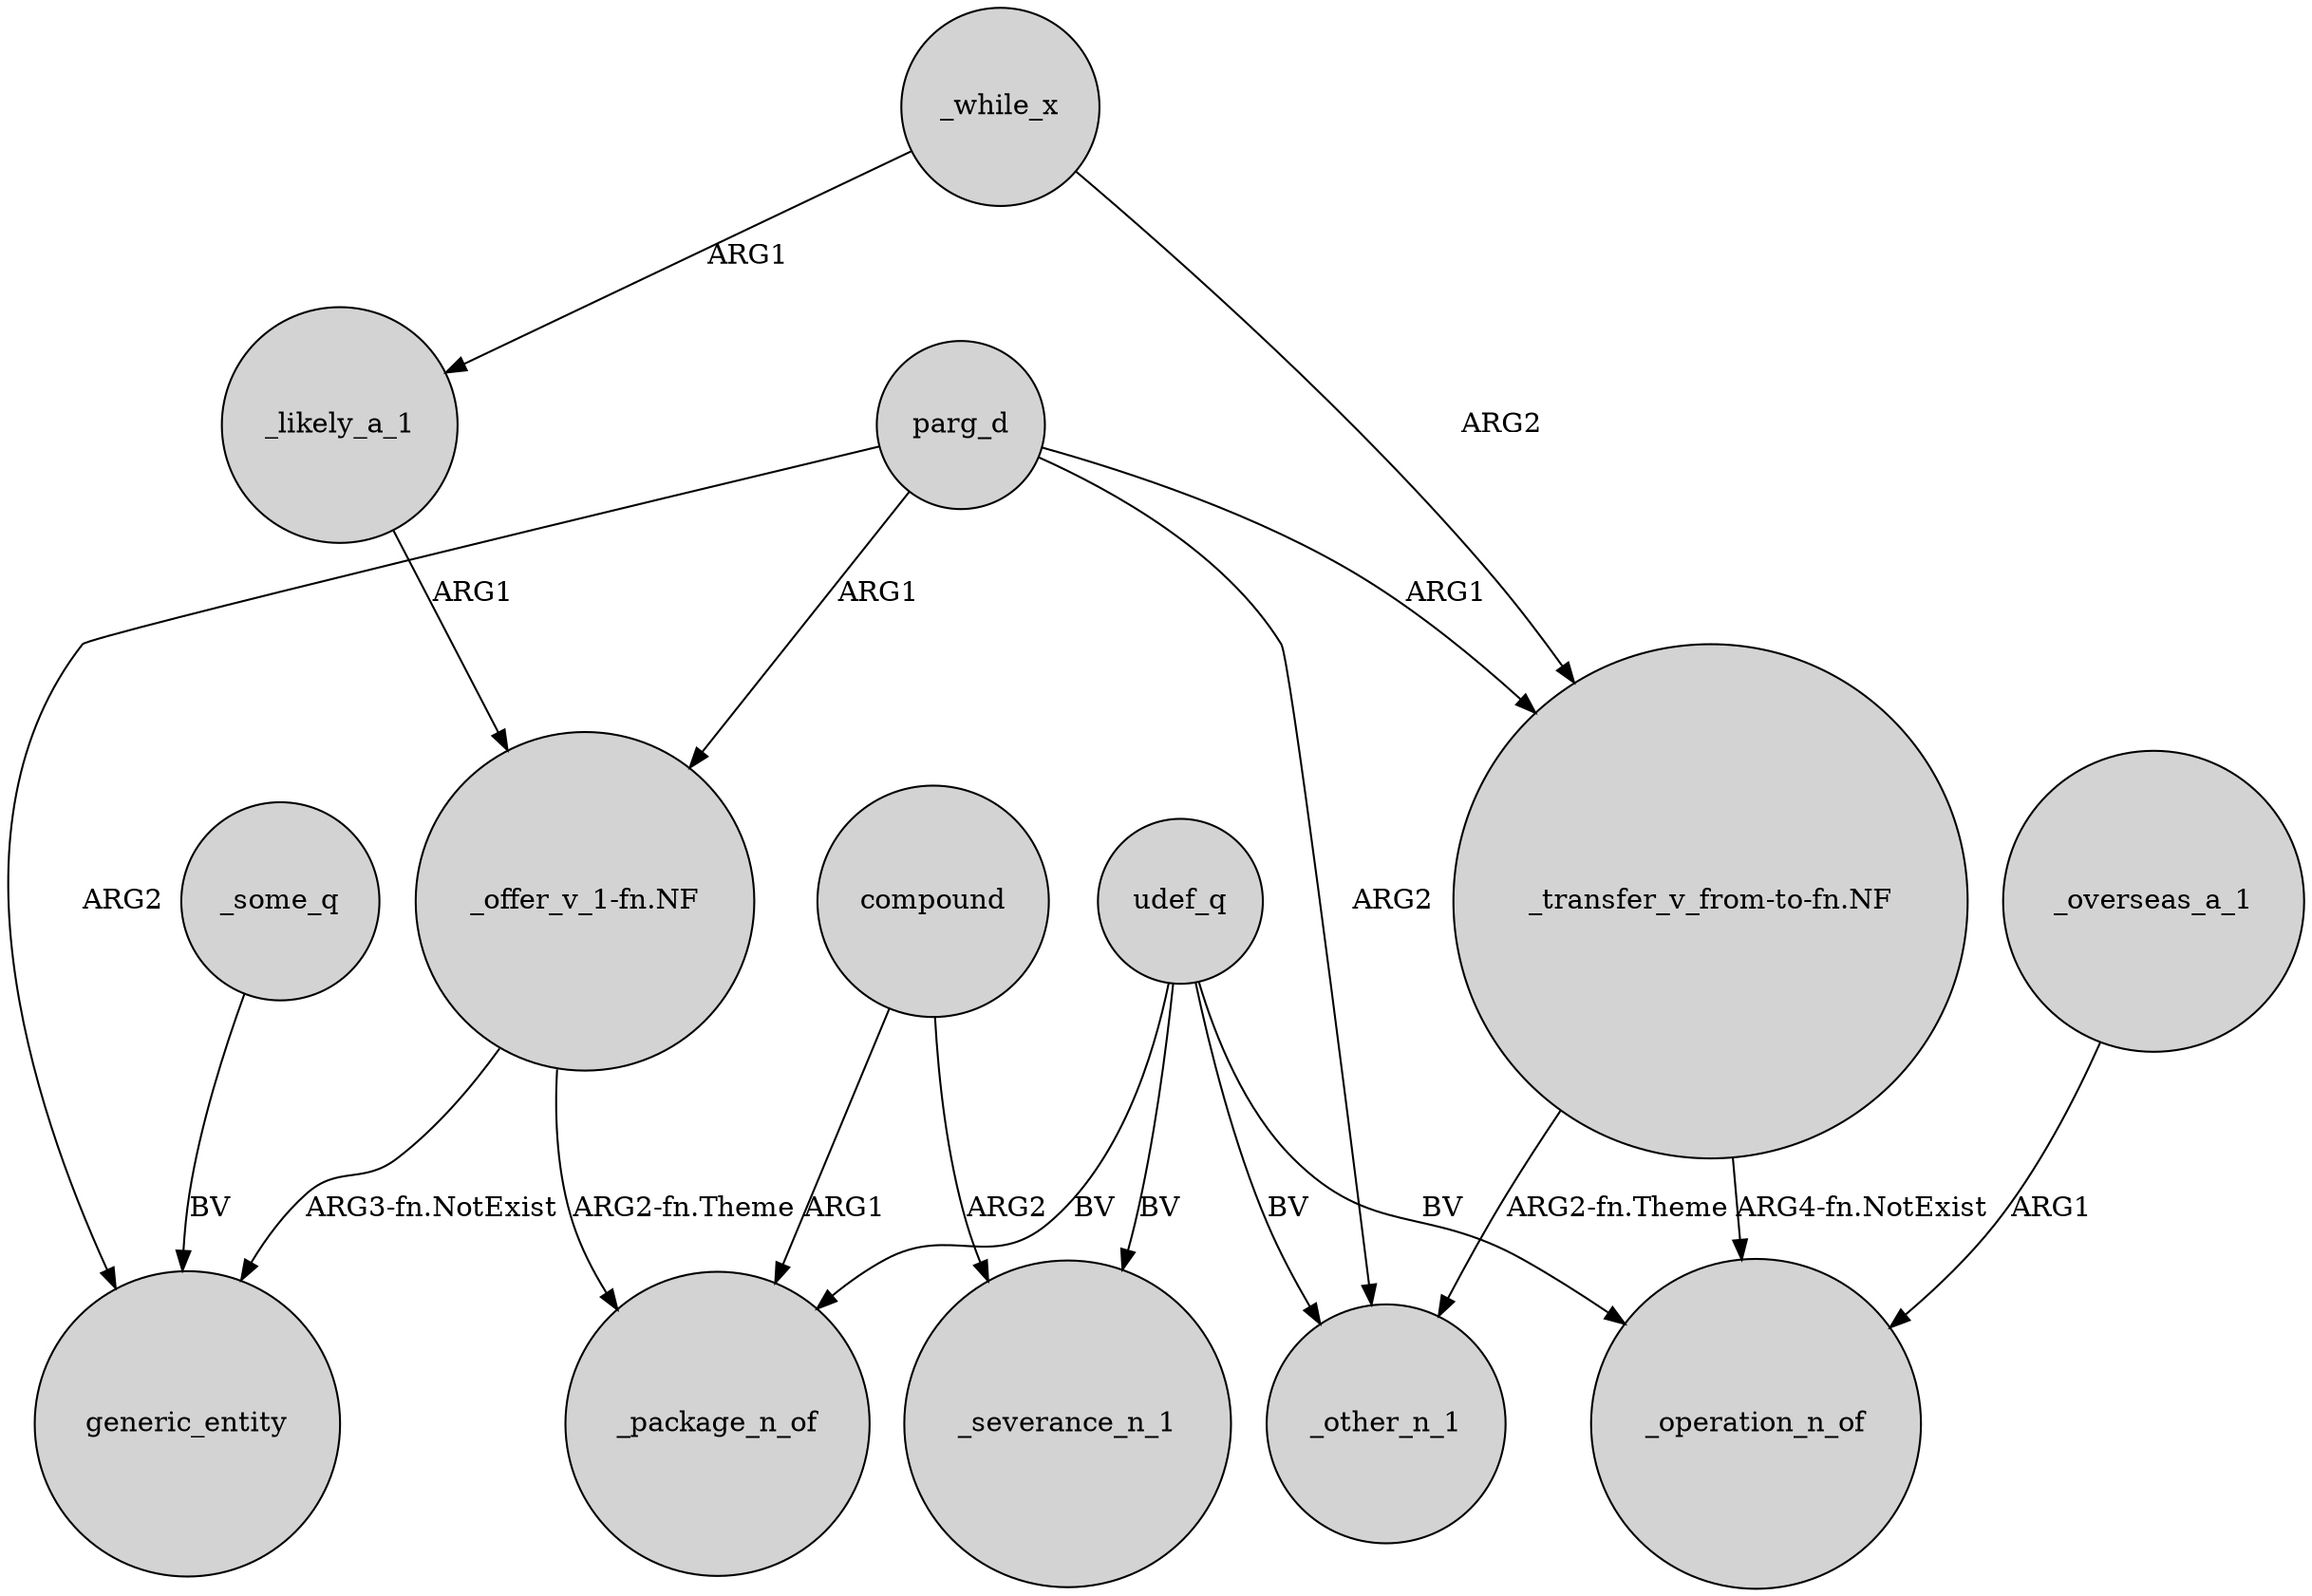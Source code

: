 digraph {
	node [shape=circle style=filled]
	"_transfer_v_from-to-fn.NF" -> _other_n_1 [label="ARG2-fn.Theme"]
	_overseas_a_1 -> _operation_n_of [label=ARG1]
	parg_d -> _other_n_1 [label=ARG2]
	"_transfer_v_from-to-fn.NF" -> _operation_n_of [label="ARG4-fn.NotExist"]
	parg_d -> generic_entity [label=ARG2]
	"_offer_v_1-fn.NF" -> generic_entity [label="ARG3-fn.NotExist"]
	parg_d -> "_transfer_v_from-to-fn.NF" [label=ARG1]
	compound -> _severance_n_1 [label=ARG2]
	udef_q -> _other_n_1 [label=BV]
	compound -> _package_n_of [label=ARG1]
	udef_q -> _package_n_of [label=BV]
	_likely_a_1 -> "_offer_v_1-fn.NF" [label=ARG1]
	_some_q -> generic_entity [label=BV]
	_while_x -> _likely_a_1 [label=ARG1]
	_while_x -> "_transfer_v_from-to-fn.NF" [label=ARG2]
	"_offer_v_1-fn.NF" -> _package_n_of [label="ARG2-fn.Theme"]
	parg_d -> "_offer_v_1-fn.NF" [label=ARG1]
	udef_q -> _severance_n_1 [label=BV]
	udef_q -> _operation_n_of [label=BV]
}
